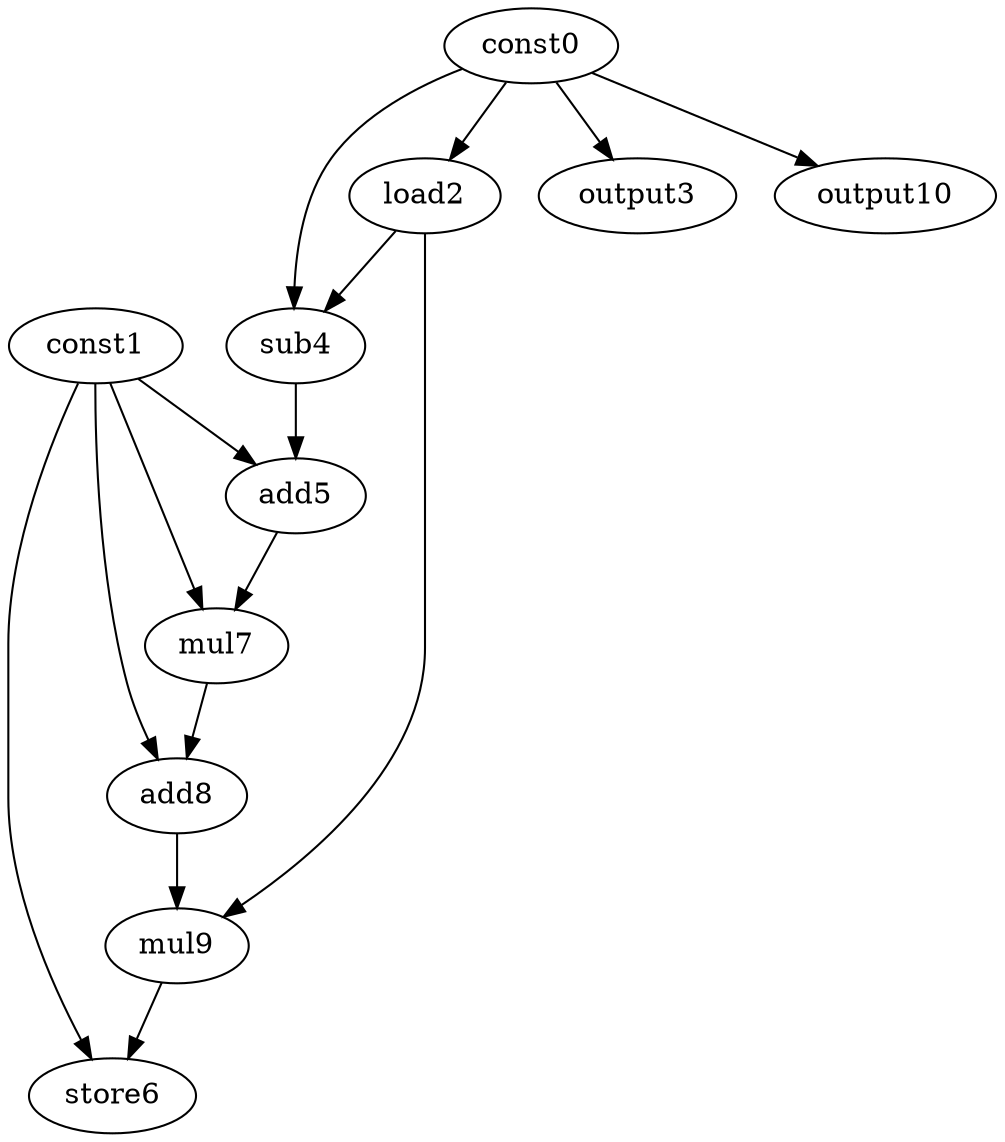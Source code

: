 digraph G { 
const0[opcode=const]; 
const1[opcode=const]; 
load2[opcode=load]; 
output3[opcode=output]; 
sub4[opcode=sub]; 
add5[opcode=add]; 
store6[opcode=store]; 
mul7[opcode=mul]; 
add8[opcode=add]; 
mul9[opcode=mul]; 
output10[opcode=output]; 
const0->load2[operand=0];
const0->output3[operand=0];
const0->output10[operand=0];
const0->sub4[operand=0];
load2->sub4[operand=1];
const1->add5[operand=0];
sub4->add5[operand=1];
const1->mul7[operand=0];
add5->mul7[operand=1];
mul7->add8[operand=0];
const1->add8[operand=1];
add8->mul9[operand=0];
load2->mul9[operand=1];
const1->store6[operand=0];
mul9->store6[operand=1];
}
